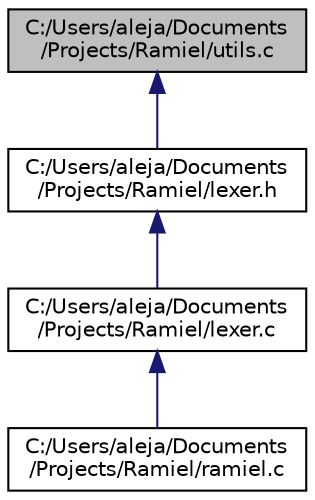digraph "C:/Users/aleja/Documents/Projects/Ramiel/utils.c"
{
  edge [fontname="Helvetica",fontsize="10",labelfontname="Helvetica",labelfontsize="10"];
  node [fontname="Helvetica",fontsize="10",shape=record];
  Node1 [label="C:/Users/aleja/Documents\l/Projects/Ramiel/utils.c",height=0.2,width=0.4,color="black", fillcolor="grey75", style="filled", fontcolor="black"];
  Node1 -> Node2 [dir="back",color="midnightblue",fontsize="10",style="solid"];
  Node2 [label="C:/Users/aleja/Documents\l/Projects/Ramiel/lexer.h",height=0.2,width=0.4,color="black", fillcolor="white", style="filled",URL="$lexer_8h.html"];
  Node2 -> Node3 [dir="back",color="midnightblue",fontsize="10",style="solid"];
  Node3 [label="C:/Users/aleja/Documents\l/Projects/Ramiel/lexer.c",height=0.2,width=0.4,color="black", fillcolor="white", style="filled",URL="$lexer_8c.html"];
  Node3 -> Node4 [dir="back",color="midnightblue",fontsize="10",style="solid"];
  Node4 [label="C:/Users/aleja/Documents\l/Projects/Ramiel/ramiel.c",height=0.2,width=0.4,color="black", fillcolor="white", style="filled",URL="$ramiel_8c.html"];
}
